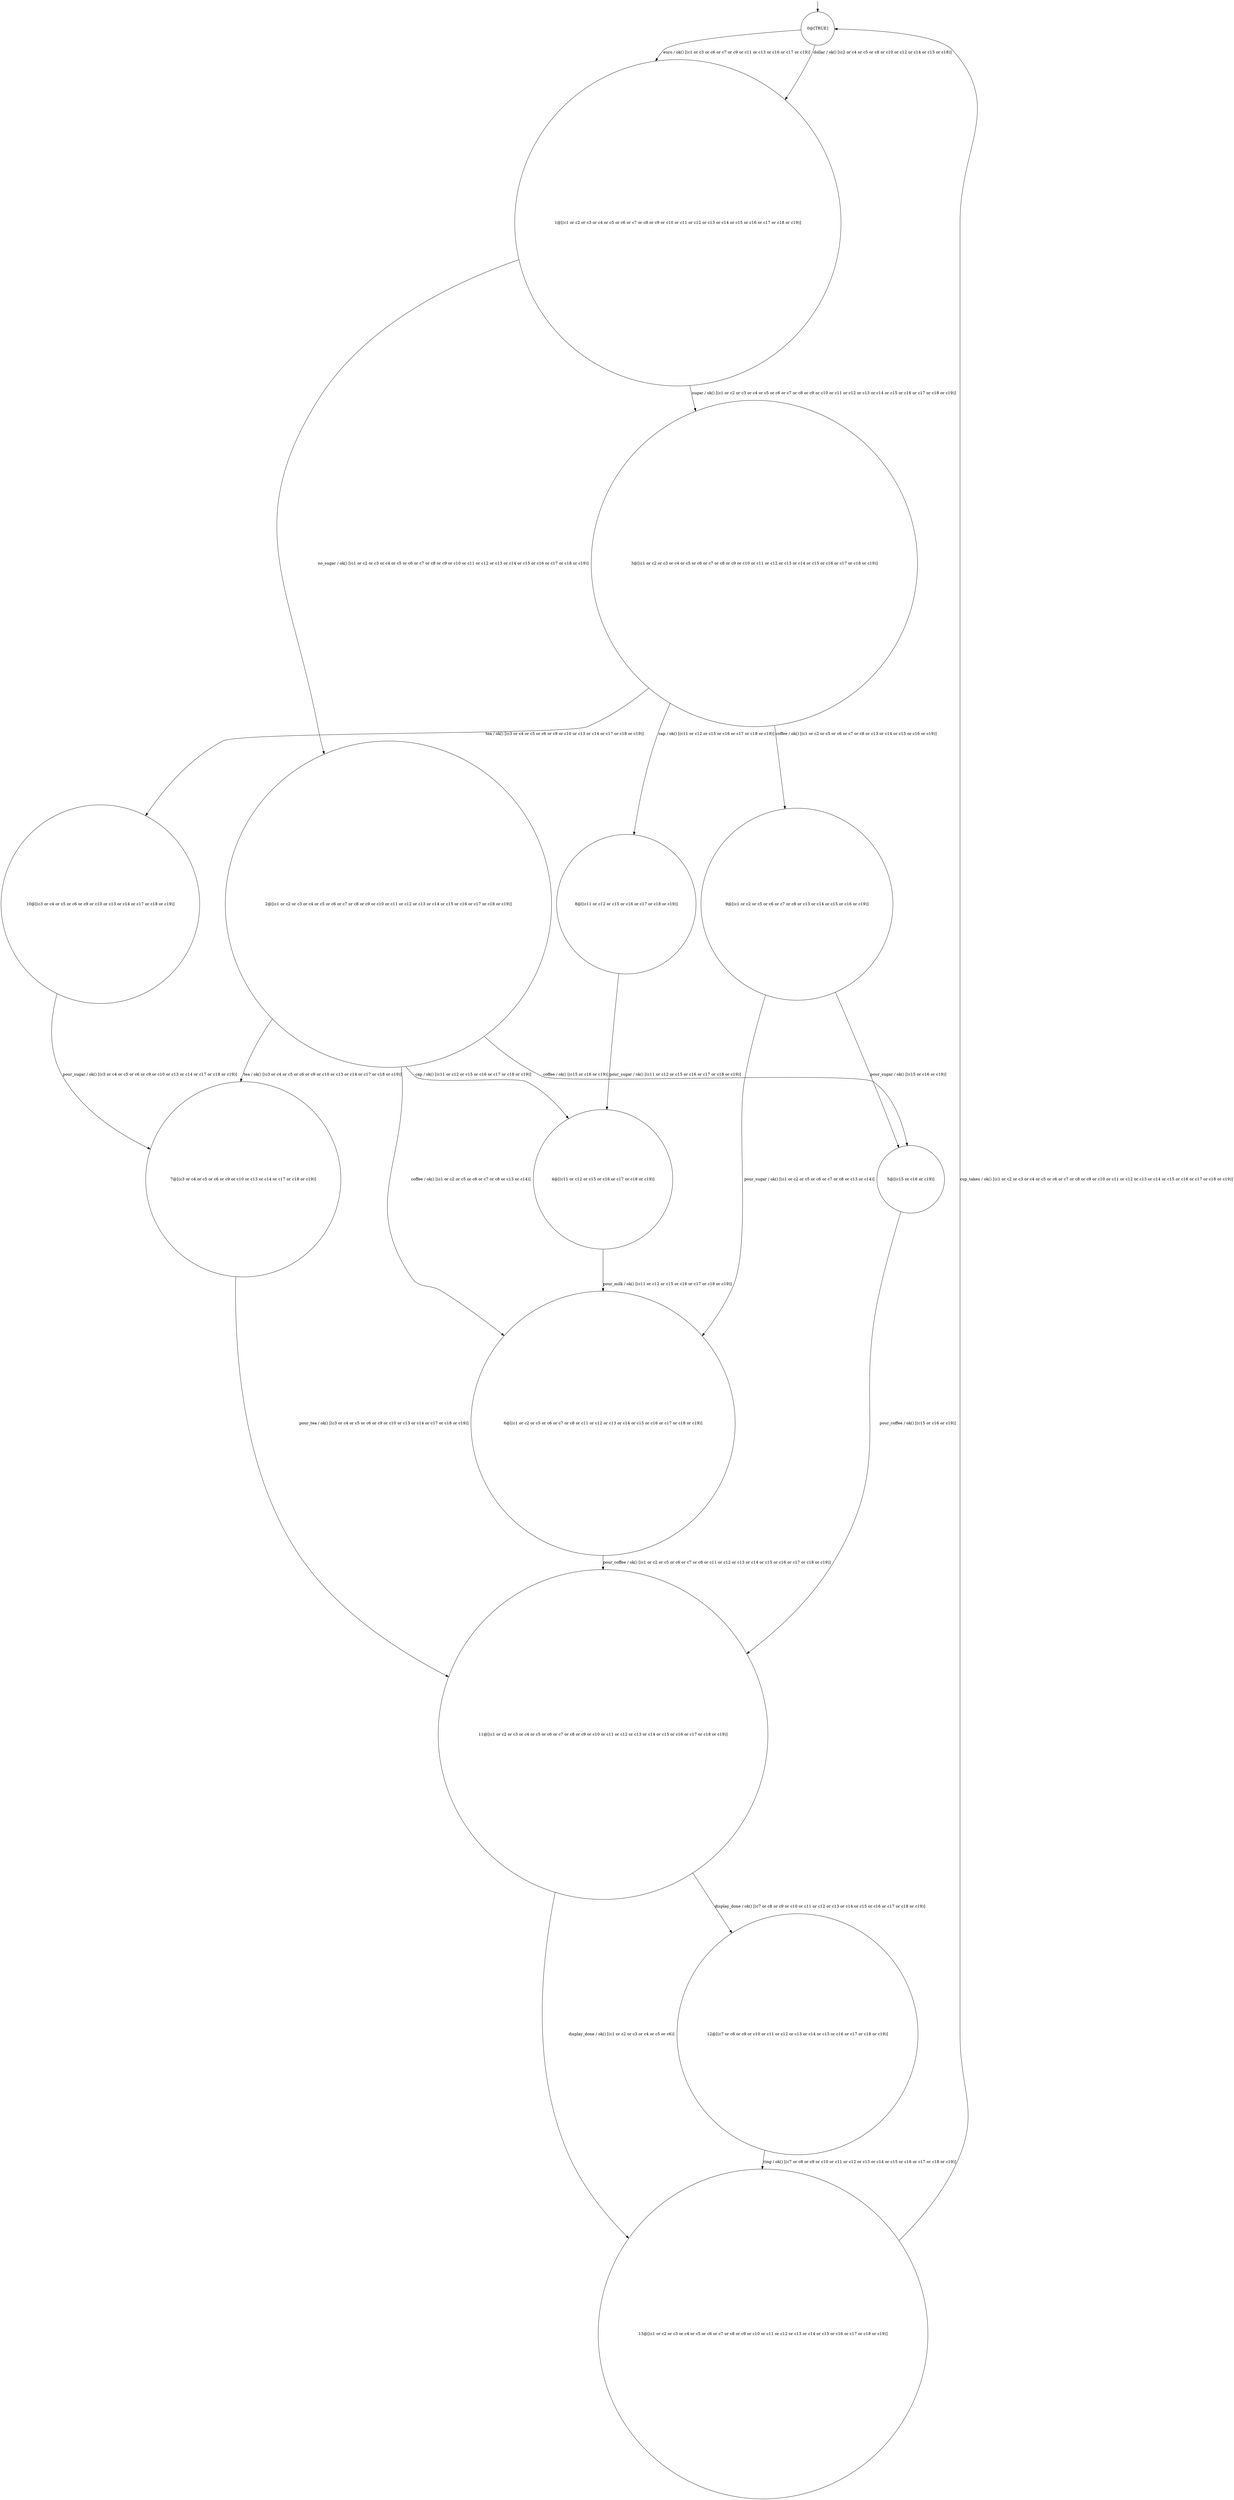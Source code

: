 digraph g {
	edge [lblstyle="above, sloped"];
	s0 [shape="circle" label="0@[TRUE]"];
	s1 [shape="circle" label="1@[(c1 or c2 or c3 or c4 or c5 or c6 or c7 or c8 or c9 or c10 or c11 or c12 or c13 or c14 or c15 or c16 or c17 or c18 or c19)]"];
	s2 [shape="circle" label="2@[(c1 or c2 or c3 or c4 or c5 or c6 or c7 or c8 or c9 or c10 or c11 or c12 or c13 or c14 or c15 or c16 or c17 or c18 or c19)]"];
	s3 [shape="circle" label="3@[(c1 or c2 or c3 or c4 or c5 or c6 or c7 or c8 or c9 or c10 or c11 or c12 or c13 or c14 or c15 or c16 or c17 or c18 or c19)]"];
	s4 [shape="circle" label="4@[(c11 or c12 or c15 or c16 or c17 or c18 or c19)]"];
	s5 [shape="circle" label="5@[(c15 or c16 or c19)]"];
	s6 [shape="circle" label="6@[(c1 or c2 or c5 or c6 or c7 or c8 or c11 or c12 or c13 or c14 or c15 or c16 or c17 or c18 or c19)]"];
	s7 [shape="circle" label="7@[(c3 or c4 or c5 or c6 or c9 or c10 or c13 or c14 or c17 or c18 or c19)]"];
	s8 [shape="circle" label="8@[(c11 or c12 or c15 or c16 or c17 or c18 or c19)]"];
	s9 [shape="circle" label="9@[(c1 or c2 or c5 or c6 or c7 or c8 or c13 or c14 or c15 or c16 or c19)]"];
	s10 [shape="circle" label="10@[(c3 or c4 or c5 or c6 or c9 or c10 or c13 or c14 or c17 or c18 or c19)]"];
	s11 [shape="circle" label="11@[(c1 or c2 or c3 or c4 or c5 or c6 or c7 or c8 or c9 or c10 or c11 or c12 or c13 or c14 or c15 or c16 or c17 or c18 or c19)]"];
	s12 [shape="circle" label="12@[(c7 or c8 or c9 or c10 or c11 or c12 or c13 or c14 or c15 or c16 or c17 or c18 or c19)]"];
	s13 [shape="circle" label="13@[(c1 or c2 or c3 or c4 or c5 or c6 or c7 or c8 or c9 or c10 or c11 or c12 or c13 or c14 or c15 or c16 or c17 or c18 or c19)]"];
	s0 -> s1 [label="dollar / ok() [(c2 or c4 or c5 or c8 or c10 or c12 or c14 or c15 or c18)]"];
	s0 -> s1 [label="euro / ok() [(c1 or c3 or c6 or c7 or c9 or c11 or c13 or c16 or c17 or c19)]"];
	s1 -> s2 [label="no_sugar / ok() [(c1 or c2 or c3 or c4 or c5 or c6 or c7 or c8 or c9 or c10 or c11 or c12 or c13 or c14 or c15 or c16 or c17 or c18 or c19)]"];
	s1 -> s3 [label="sugar / ok() [(c1 or c2 or c3 or c4 or c5 or c6 or c7 or c8 or c9 or c10 or c11 or c12 or c13 or c14 or c15 or c16 or c17 or c18 or c19)]"];
	s2 -> s4 [label="cap / ok() [(c11 or c12 or c15 or c16 or c17 or c18 or c19)]"];
	s2 -> s6 [label="coffee / ok() [(c1 or c2 or c5 or c6 or c7 or c8 or c13 or c14)]"];
	s2 -> s5 [label="coffee / ok() [(c15 or c16 or c19)]"];
	s2 -> s7 [label="tea / ok() [(c3 or c4 or c5 or c6 or c9 or c10 or c13 or c14 or c17 or c18 or c19)]"];
	s3 -> s8 [label="cap / ok() [(c11 or c12 or c15 or c16 or c17 or c18 or c19)]"];
	s3 -> s9 [label="coffee / ok() [(c1 or c2 or c5 or c6 or c7 or c8 or c13 or c14 or c15 or c16 or c19)]"];
	s3 -> s10 [label="tea / ok() [(c3 or c4 or c5 or c6 or c9 or c10 or c13 or c14 or c17 or c18 or c19)]"];
	s4 -> s6 [label="pour_milk / ok() [(c11 or c12 or c15 or c16 or c17 or c18 or c19)]"];
	s5 -> s11 [label="pour_coffee / ok() [(c15 or c16 or c19)]"];
	s6 -> s11 [label="pour_coffee / ok() [(c1 or c2 or c5 or c6 or c7 or c8 or c11 or c12 or c13 or c14 or c15 or c16 or c17 or c18 or c19)]"];
	s7 -> s11 [label="pour_tea / ok() [(c3 or c4 or c5 or c6 or c9 or c10 or c13 or c14 or c17 or c18 or c19)]"];
	s8 -> s4 [label="pour_sugar / ok() [(c11 or c12 or c15 or c16 or c17 or c18 or c19)]"];
	s9 -> s6 [label="pour_sugar / ok() [(c1 or c2 or c5 or c6 or c7 or c8 or c13 or c14)]"];
	s9 -> s5 [label="pour_sugar / ok() [(c15 or c16 or c19)]"];
	s10 -> s7 [label="pour_sugar / ok() [(c3 or c4 or c5 or c6 or c9 or c10 or c13 or c14 or c17 or c18 or c19)]"];
	s11 -> s13 [label="display_done / ok() [(c1 or c2 or c3 or c4 or c5 or c6)]"];
	s11 -> s12 [label="display_done / ok() [(c7 or c8 or c9 or c10 or c11 or c12 or c13 or c14 or c15 or c16 or c17 or c18 or c19)]"];
	s12 -> s13 [label="ring / ok() [(c7 or c8 or c9 or c10 or c11 or c12 or c13 or c14 or c15 or c16 or c17 or c18 or c19)]"];
	s13 -> s0 [label="cup_taken / ok() [(c1 or c2 or c3 or c4 or c5 or c6 or c7 or c8 or c9 or c10 or c11 or c12 or c13 or c14 or c15 or c16 or c17 or c18 or c19)]"];
	__start0 [label="" shape="none" width="0" height="0"];
	__start0 -> s0;
}